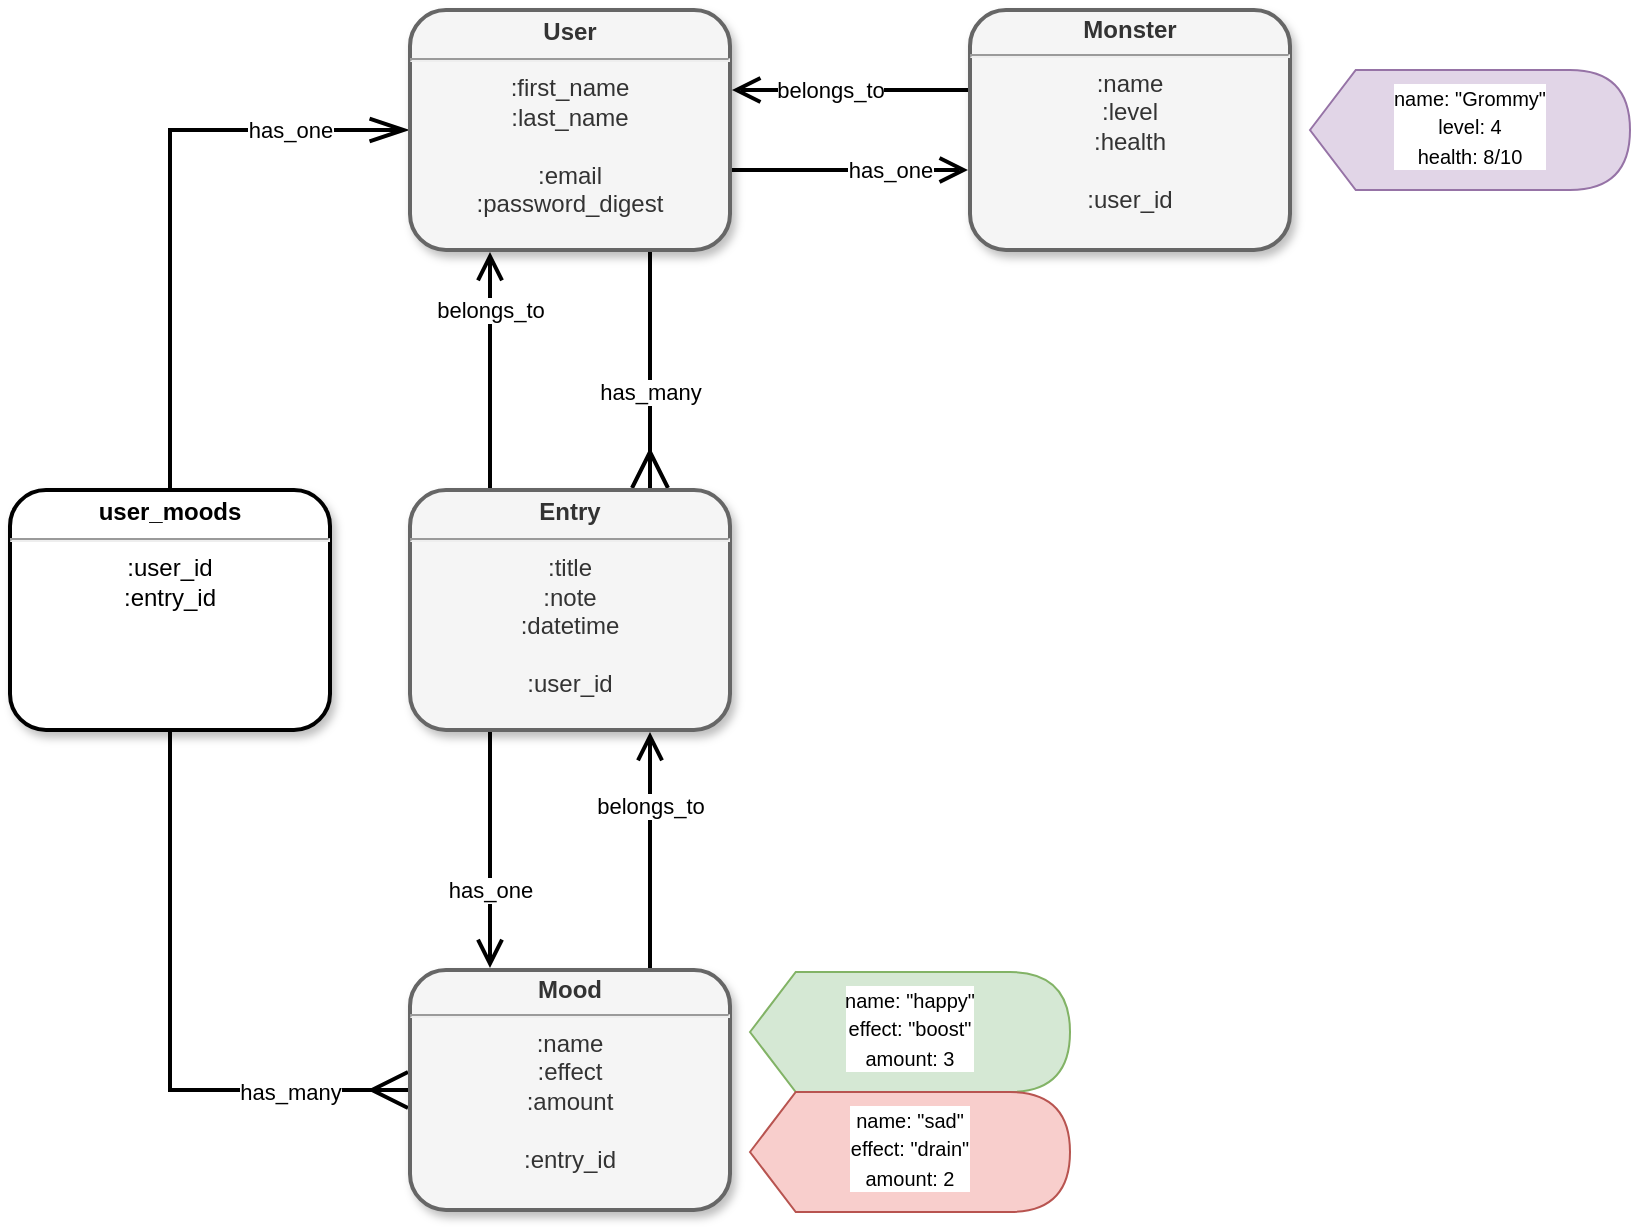 <mxfile version="14.2.4" type="embed">
    <diagram id="RYIWCqvo5ib80Qj71-xO" name="Page-1">
        <mxGraphModel dx="819" dy="700" grid="0" gridSize="10" guides="1" tooltips="0" connect="1" arrows="1" fold="1" page="1" pageScale="1" pageWidth="1100" pageHeight="850" background="#ffffff" math="0" shadow="0">
            <root>
                <mxCell id="0"/>
                <mxCell id="1" parent="0"/>
                <mxCell id="BWyOHfadWM58S0qas0ry-14" style="edgeStyle=orthogonalEdgeStyle;rounded=0;orthogonalLoop=1;jettySize=auto;html=1;endArrow=open;endFill=0;endSize=10;strokeColor=#000000;strokeWidth=2;" parent="1" source="BWyOHfadWM58S0qas0ry-3" target="BWyOHfadWM58S0qas0ry-7" edge="1">
                    <mxGeometry relative="1" as="geometry">
                        <Array as="points">
                            <mxPoint x="660" y="200"/>
                            <mxPoint x="660" y="200"/>
                        </Array>
                    </mxGeometry>
                </mxCell>
                <mxCell id="BWyOHfadWM58S0qas0ry-23" value="has_one" style="edgeLabel;html=1;align=center;verticalAlign=middle;resizable=0;points=[];" parent="BWyOHfadWM58S0qas0ry-14" vertex="1" connectable="0">
                    <mxGeometry x="-0.006" y="-4" relative="1" as="geometry">
                        <mxPoint x="20.67" y="-4" as="offset"/>
                    </mxGeometry>
                </mxCell>
                <mxCell id="BWyOHfadWM58S0qas0ry-15" style="edgeStyle=orthogonalEdgeStyle;rounded=0;orthogonalLoop=1;jettySize=auto;html=1;endArrow=ERmany;endFill=0;endSize=15;strokeColor=#000000;strokeWidth=2;" parent="1" source="BWyOHfadWM58S0qas0ry-3" target="BWyOHfadWM58S0qas0ry-12" edge="1">
                    <mxGeometry relative="1" as="geometry">
                        <Array as="points">
                            <mxPoint x="550" y="290"/>
                            <mxPoint x="550" y="290"/>
                        </Array>
                    </mxGeometry>
                </mxCell>
                <mxCell id="BWyOHfadWM58S0qas0ry-24" value="has_many" style="edgeLabel;html=1;align=center;verticalAlign=middle;resizable=0;points=[];" parent="BWyOHfadWM58S0qas0ry-15" vertex="1" connectable="0">
                    <mxGeometry x="0.345" relative="1" as="geometry">
                        <mxPoint y="-10.17" as="offset"/>
                    </mxGeometry>
                </mxCell>
                <mxCell id="BWyOHfadWM58S0qas0ry-28" style="rounded=0;orthogonalLoop=1;jettySize=auto;html=1;startArrow=openThin;startFill=0;startSize=15;endArrow=ERmany;endFill=0;endSize=15;jumpStyle=gap;entryX=0;entryY=0.5;entryDx=0;entryDy=0;edgeStyle=elbowEdgeStyle;targetPerimeterSpacing=0;strokeColor=#000000;strokeWidth=2;" parent="1" target="BWyOHfadWM58S0qas0ry-13" edge="1">
                    <mxGeometry relative="1" as="geometry">
                        <mxPoint x="429" y="180" as="sourcePoint"/>
                        <Array as="points">
                            <mxPoint x="310" y="370"/>
                            <mxPoint x="390" y="390"/>
                            <mxPoint x="350" y="420"/>
                        </Array>
                    </mxGeometry>
                </mxCell>
                <mxCell id="BWyOHfadWM58S0qas0ry-30" value="has_one" style="edgeLabel;html=1;align=center;verticalAlign=middle;resizable=0;points=[];" parent="BWyOHfadWM58S0qas0ry-28" vertex="1" connectable="0">
                    <mxGeometry x="-0.712" y="1" relative="1" as="geometry">
                        <mxPoint x="44.33" y="-1" as="offset"/>
                    </mxGeometry>
                </mxCell>
                <mxCell id="BWyOHfadWM58S0qas0ry-31" value="has_many" style="edgeLabel;html=1;align=center;verticalAlign=middle;resizable=0;points=[];" parent="BWyOHfadWM58S0qas0ry-28" vertex="1" connectable="0">
                    <mxGeometry x="0.78" y="-1" relative="1" as="geometry">
                        <mxPoint x="19.83" as="offset"/>
                    </mxGeometry>
                </mxCell>
                <mxCell id="BWyOHfadWM58S0qas0ry-3" value="&lt;p style=&quot;margin: 4px 0px 0px; font-size: 12px;&quot;&gt;&lt;b style=&quot;font-size: 12px;&quot;&gt;User&lt;/b&gt;&lt;/p&gt;&lt;hr style=&quot;font-size: 12px;&quot;&gt;:first_name&lt;br style=&quot;font-size: 12px;&quot;&gt;:last_name&lt;br style=&quot;font-size: 12px;&quot;&gt;&lt;br style=&quot;font-size: 12px;&quot;&gt;:email&lt;br style=&quot;font-size: 12px;&quot;&gt;:password_digest&lt;br style=&quot;font-size: 12px;&quot;&gt;&lt;p style=&quot;font-size: 12px;&quot;&gt;&lt;/p&gt;" style="verticalAlign=middle;align=center;overflow=fill;fontSize=12;fontFamily=Helvetica;html=1;perimeterSpacing=1;rounded=1;glass=0;shadow=1;sketch=0;strokeWidth=2;fillColor=#f5f5f5;strokeColor=#666666;fontColor=#333333;" parent="1" vertex="1">
                    <mxGeometry x="430" y="120" width="160" height="120" as="geometry"/>
                </mxCell>
                <mxCell id="BWyOHfadWM58S0qas0ry-19" style="edgeStyle=orthogonalEdgeStyle;rounded=0;orthogonalLoop=1;jettySize=auto;html=1;endArrow=open;endFill=0;endSize=10;strokeColor=#000000;strokeWidth=2;" parent="1" source="BWyOHfadWM58S0qas0ry-7" target="BWyOHfadWM58S0qas0ry-3" edge="1">
                    <mxGeometry relative="1" as="geometry">
                        <Array as="points">
                            <mxPoint x="670" y="160"/>
                            <mxPoint x="670" y="160"/>
                        </Array>
                    </mxGeometry>
                </mxCell>
                <mxCell id="BWyOHfadWM58S0qas0ry-22" value="belongs_to" style="edgeLabel;html=1;align=center;verticalAlign=middle;resizable=0;points=[];" parent="BWyOHfadWM58S0qas0ry-19" vertex="1" connectable="0">
                    <mxGeometry x="-0.319" y="-1" relative="1" as="geometry">
                        <mxPoint x="-29" y="1" as="offset"/>
                    </mxGeometry>
                </mxCell>
                <mxCell id="BWyOHfadWM58S0qas0ry-7" value="&lt;p style=&quot;margin: 4px 0px 0px ; line-height: 100% ; font-size: 12px&quot;&gt;&lt;b style=&quot;font-size: 12px&quot;&gt;Monster&lt;/b&gt;&lt;/p&gt;&lt;hr style=&quot;font-size: 12px&quot;&gt;:name&lt;br&gt;:level&lt;br style=&quot;font-size: 12px&quot;&gt;:health&lt;br style=&quot;font-size: 12px&quot;&gt;&lt;br style=&quot;font-size: 12px&quot;&gt;:user_id" style="verticalAlign=middle;align=center;overflow=fill;fontSize=12;fontFamily=Helvetica;html=1;perimeterSpacing=1;rounded=1;glass=0;shadow=1;sketch=0;strokeWidth=2;fillColor=#f5f5f5;strokeColor=#666666;fontColor=#333333;" parent="1" vertex="1">
                    <mxGeometry x="710" y="120" width="160" height="120" as="geometry"/>
                </mxCell>
                <mxCell id="BWyOHfadWM58S0qas0ry-16" style="edgeStyle=orthogonalEdgeStyle;rounded=0;orthogonalLoop=1;jettySize=auto;html=1;endArrow=open;endFill=0;endSize=10;strokeColor=#000000;strokeWidth=2;" parent="1" source="BWyOHfadWM58S0qas0ry-12" target="BWyOHfadWM58S0qas0ry-13" edge="1">
                    <mxGeometry relative="1" as="geometry">
                        <Array as="points">
                            <mxPoint x="470" y="550"/>
                            <mxPoint x="470" y="550"/>
                        </Array>
                    </mxGeometry>
                </mxCell>
                <mxCell id="BWyOHfadWM58S0qas0ry-17" value="has_one" style="edgeLabel;html=1;align=center;verticalAlign=middle;resizable=0;points=[];" parent="BWyOHfadWM58S0qas0ry-16" vertex="1" connectable="0">
                    <mxGeometry x="-0.051" relative="1" as="geometry">
                        <mxPoint y="23.17" as="offset"/>
                    </mxGeometry>
                </mxCell>
                <mxCell id="BWyOHfadWM58S0qas0ry-20" style="edgeStyle=orthogonalEdgeStyle;rounded=0;orthogonalLoop=1;jettySize=auto;html=1;endArrow=open;endFill=0;endSize=10;strokeColor=#000000;strokeWidth=2;" parent="1" source="BWyOHfadWM58S0qas0ry-12" target="BWyOHfadWM58S0qas0ry-3" edge="1">
                    <mxGeometry relative="1" as="geometry">
                        <Array as="points">
                            <mxPoint x="470" y="310"/>
                            <mxPoint x="470" y="310"/>
                        </Array>
                    </mxGeometry>
                </mxCell>
                <mxCell id="BWyOHfadWM58S0qas0ry-25" value="belongs_to" style="edgeLabel;html=1;align=center;verticalAlign=middle;resizable=0;points=[];" parent="BWyOHfadWM58S0qas0ry-20" vertex="1" connectable="0">
                    <mxGeometry x="-0.104" relative="1" as="geometry">
                        <mxPoint y="-36.5" as="offset"/>
                    </mxGeometry>
                </mxCell>
                <mxCell id="BWyOHfadWM58S0qas0ry-12" value="&lt;p style=&quot;margin: 4px 0px 0px ; font-size: 12px&quot;&gt;&lt;b style=&quot;font-size: 12px&quot;&gt;Entry&lt;/b&gt;&lt;/p&gt;&lt;hr style=&quot;font-size: 12px&quot;&gt;:title&lt;br style=&quot;font-size: 12px&quot;&gt;:note&lt;br&gt;:datetime&lt;br style=&quot;font-size: 12px&quot;&gt;&lt;br style=&quot;font-size: 12px&quot;&gt;:user_id" style="verticalAlign=middle;align=center;overflow=fill;fontSize=12;fontFamily=Helvetica;html=1;perimeterSpacing=1;rounded=1;glass=0;shadow=1;sketch=0;strokeWidth=2;fillColor=#f5f5f5;strokeColor=#666666;fontColor=#333333;" parent="1" vertex="1">
                    <mxGeometry x="430" y="360" width="160" height="120" as="geometry"/>
                </mxCell>
                <mxCell id="BWyOHfadWM58S0qas0ry-21" style="edgeStyle=orthogonalEdgeStyle;rounded=0;orthogonalLoop=1;jettySize=auto;html=1;endArrow=open;endFill=0;endSize=10;strokeColor=#000000;strokeWidth=2;" parent="1" source="BWyOHfadWM58S0qas0ry-13" target="BWyOHfadWM58S0qas0ry-12" edge="1">
                    <mxGeometry relative="1" as="geometry">
                        <Array as="points">
                            <mxPoint x="550" y="540"/>
                            <mxPoint x="550" y="540"/>
                        </Array>
                    </mxGeometry>
                </mxCell>
                <mxCell id="BWyOHfadWM58S0qas0ry-26" value="belongs_to" style="edgeLabel;html=1;align=center;verticalAlign=middle;resizable=0;points=[];" parent="BWyOHfadWM58S0qas0ry-21" vertex="1" connectable="0">
                    <mxGeometry x="0.376" relative="1" as="geometry">
                        <mxPoint as="offset"/>
                    </mxGeometry>
                </mxCell>
                <mxCell id="BWyOHfadWM58S0qas0ry-13" value="&lt;p style=&quot;margin: 4px 0px 0px; line-height: 100%; font-size: 12px;&quot;&gt;&lt;b style=&quot;font-size: 12px;&quot;&gt;Mood&lt;/b&gt;&lt;/p&gt;&lt;hr style=&quot;font-size: 12px;&quot;&gt;:name&lt;br style=&quot;font-size: 12px;&quot;&gt;:effect&lt;br style=&quot;font-size: 12px;&quot;&gt;:amount&lt;br style=&quot;font-size: 12px;&quot;&gt;&lt;br style=&quot;font-size: 12px;&quot;&gt;:entry_id" style="verticalAlign=middle;align=center;overflow=fill;fontSize=12;fontFamily=Helvetica;html=1;perimeterSpacing=1;rounded=1;glass=0;shadow=1;sketch=0;strokeWidth=2;fillColor=#f5f5f5;strokeColor=#666666;fontColor=#333333;" parent="1" vertex="1">
                    <mxGeometry x="430" y="600" width="160" height="120" as="geometry"/>
                </mxCell>
                <mxCell id="BWyOHfadWM58S0qas0ry-33" value="&lt;p style=&quot;margin: 4px 0px 0px ; font-size: 12px&quot;&gt;&lt;b&gt;user_moods&lt;/b&gt;&lt;/p&gt;&lt;hr&gt;:user_id&lt;br&gt;:entry_id" style="verticalAlign=middle;align=center;overflow=fill;fontSize=12;fontFamily=Helvetica;html=1;perimeterSpacing=1;rounded=1;glass=0;shadow=1;sketch=0;strokeWidth=2;" parent="1" vertex="1">
                    <mxGeometry x="230" y="360" width="160" height="120" as="geometry"/>
                </mxCell>
                <mxCell id="4" value="&lt;font size=&quot;1&quot;&gt;name: &quot;happy&quot;&lt;br&gt;effect: &quot;boost&quot;&lt;br&gt;amount: 3&lt;br&gt;&lt;/font&gt;" style="shape=display;whiteSpace=wrap;html=1;size=0.143;fillColor=#d5e8d4;strokeColor=#82b366;verticalAlign=top;align=center;fontColor=#000000;labelBackgroundColor=#ffffff;" parent="1" vertex="1">
                    <mxGeometry x="600" y="601" width="160" height="60" as="geometry"/>
                </mxCell>
                <mxCell id="7" value="&lt;font size=&quot;1&quot;&gt;&lt;font color=&quot;#000000&quot;&gt;name: &quot;sad&quot;&lt;br&gt;effect: &quot;drain&quot;&lt;br&gt;amount: 2&lt;/font&gt;&lt;br&gt;&lt;/font&gt;" style="shape=display;whiteSpace=wrap;html=1;size=0.143;fillColor=#f8cecc;strokeColor=#b85450;verticalAlign=top;align=center;labelBackgroundColor=#ffffff;" parent="1" vertex="1">
                    <mxGeometry x="600" y="661" width="160" height="60" as="geometry"/>
                </mxCell>
                <mxCell id="8" value="&lt;font size=&quot;1&quot;&gt;name: &quot;Grommy&quot;&lt;br&gt;level: 4&lt;br&gt;health: 8/10&lt;br&gt;&lt;/font&gt;" style="shape=display;whiteSpace=wrap;html=1;size=0.143;fillColor=#e1d5e7;strokeColor=#9673a6;verticalAlign=top;align=center;labelBackgroundColor=#ffffff;fontColor=#000000;" parent="1" vertex="1">
                    <mxGeometry x="880" y="150" width="160" height="60" as="geometry"/>
                </mxCell>
            </root>
        </mxGraphModel>
    </diagram>
</mxfile>